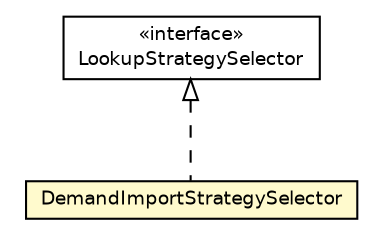 #!/usr/local/bin/dot
#
# Class diagram 
# Generated by UMLGraph version 5.2 (http://www.umlgraph.org/)
#

digraph G {
	edge [fontname="Helvetica",fontsize=10,labelfontname="Helvetica",labelfontsize=10];
	node [fontname="Helvetica",fontsize=10,shape=plaintext];
	nodesep=0.25;
	ranksep=0.5;
	// chameleon.core.lookup.LookupStrategySelector
	c18580 [label=<<table title="chameleon.core.lookup.LookupStrategySelector" border="0" cellborder="1" cellspacing="0" cellpadding="2" port="p" href="../lookup/LookupStrategySelector.html">
		<tr><td><table border="0" cellspacing="0" cellpadding="1">
<tr><td align="center" balign="center"> &#171;interface&#187; </td></tr>
<tr><td align="center" balign="center"> LookupStrategySelector </td></tr>
		</table></td></tr>
		</table>>, fontname="Helvetica", fontcolor="black", fontsize=9.0];
	// chameleon.core.namespacepart.NamespacePart.DemandImportStrategySelector
	c18626 [label=<<table title="chameleon.core.namespacepart.NamespacePart.DemandImportStrategySelector" border="0" cellborder="1" cellspacing="0" cellpadding="2" port="p" bgcolor="lemonChiffon" href="./NamespacePart.DemandImportStrategySelector.html">
		<tr><td><table border="0" cellspacing="0" cellpadding="1">
<tr><td align="center" balign="center"> DemandImportStrategySelector </td></tr>
		</table></td></tr>
		</table>>, fontname="Helvetica", fontcolor="black", fontsize=9.0];
	//chameleon.core.namespacepart.NamespacePart.DemandImportStrategySelector implements chameleon.core.lookup.LookupStrategySelector
	c18580:p -> c18626:p [dir=back,arrowtail=empty,style=dashed];
}

